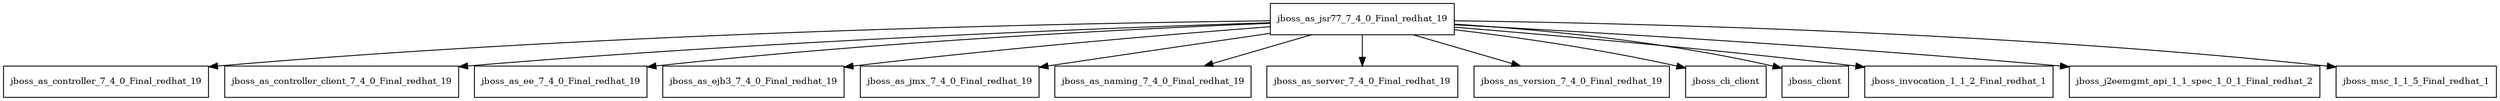 digraph jboss_as_jsr77_7_4_0_Final_redhat_19_dependencies {
  node [shape = box, fontsize=10.0];
  jboss_as_jsr77_7_4_0_Final_redhat_19 -> jboss_as_controller_7_4_0_Final_redhat_19;
  jboss_as_jsr77_7_4_0_Final_redhat_19 -> jboss_as_controller_client_7_4_0_Final_redhat_19;
  jboss_as_jsr77_7_4_0_Final_redhat_19 -> jboss_as_ee_7_4_0_Final_redhat_19;
  jboss_as_jsr77_7_4_0_Final_redhat_19 -> jboss_as_ejb3_7_4_0_Final_redhat_19;
  jboss_as_jsr77_7_4_0_Final_redhat_19 -> jboss_as_jmx_7_4_0_Final_redhat_19;
  jboss_as_jsr77_7_4_0_Final_redhat_19 -> jboss_as_naming_7_4_0_Final_redhat_19;
  jboss_as_jsr77_7_4_0_Final_redhat_19 -> jboss_as_server_7_4_0_Final_redhat_19;
  jboss_as_jsr77_7_4_0_Final_redhat_19 -> jboss_as_version_7_4_0_Final_redhat_19;
  jboss_as_jsr77_7_4_0_Final_redhat_19 -> jboss_cli_client;
  jboss_as_jsr77_7_4_0_Final_redhat_19 -> jboss_client;
  jboss_as_jsr77_7_4_0_Final_redhat_19 -> jboss_invocation_1_1_2_Final_redhat_1;
  jboss_as_jsr77_7_4_0_Final_redhat_19 -> jboss_j2eemgmt_api_1_1_spec_1_0_1_Final_redhat_2;
  jboss_as_jsr77_7_4_0_Final_redhat_19 -> jboss_msc_1_1_5_Final_redhat_1;
}
